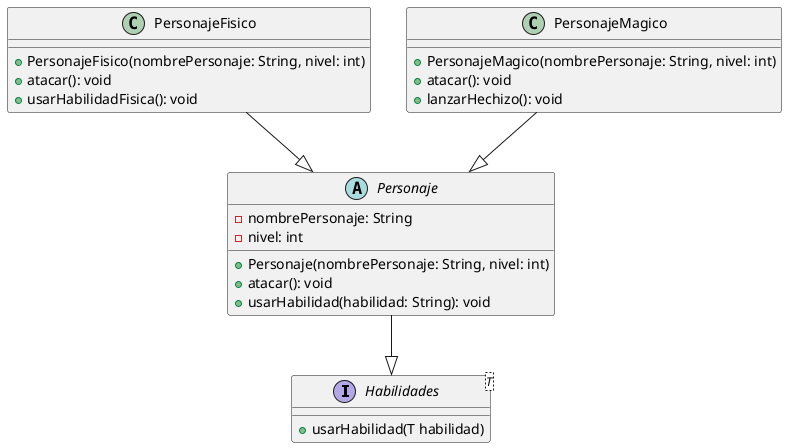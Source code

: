 @startuml

interface Habilidades<T> {
  {abstract}
  +usarHabilidad(T habilidad)
}

abstract class Personaje {
  -nombrePersonaje: String
  -nivel: int
  {abstract}
  +Personaje(nombrePersonaje: String, nivel: int)
  {abstract}
  +atacar(): void
  +usarHabilidad(habilidad: String): void
}

class PersonajeFisico {
  +PersonajeFisico(nombrePersonaje: String, nivel: int)
  +atacar(): void
  +usarHabilidadFisica(): void
}

class PersonajeMagico {
  +PersonajeMagico(nombrePersonaje: String, nivel: int)
  +atacar(): void
  +lanzarHechizo(): void
}

Personaje --|> Habilidades
PersonajeFisico --|> Personaje
PersonajeMagico --|> Personaje

@enduml
